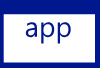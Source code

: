 <mxfile version="10.5.9" type="github"><diagram id="i7RtWqOFXtzzoElXQIjV" name="Page-1"><mxGraphModel dx="918" dy="536" grid="1" gridSize="10" guides="1" tooltips="1" connect="1" arrows="1" fold="1" page="1" pageScale="1" pageWidth="827" pageHeight="1169" math="0" shadow="0"><root><mxCell id="0"/><mxCell id="1" parent="0"/><mxCell id="9qIN6e9YLhu4JNkogWKK-2" value="" style="shadow=0;dashed=0;html=1;strokeColor=none;labelPosition=center;verticalLabelPosition=bottom;verticalAlign=top;align=center;shape=mxgraph.mscae.enterprise.application;fillColor=#00188D;" vertex="1" parent="1"><mxGeometry x="650" y="150" width="50" height="34" as="geometry"/></mxCell></root></mxGraphModel></diagram></mxfile>